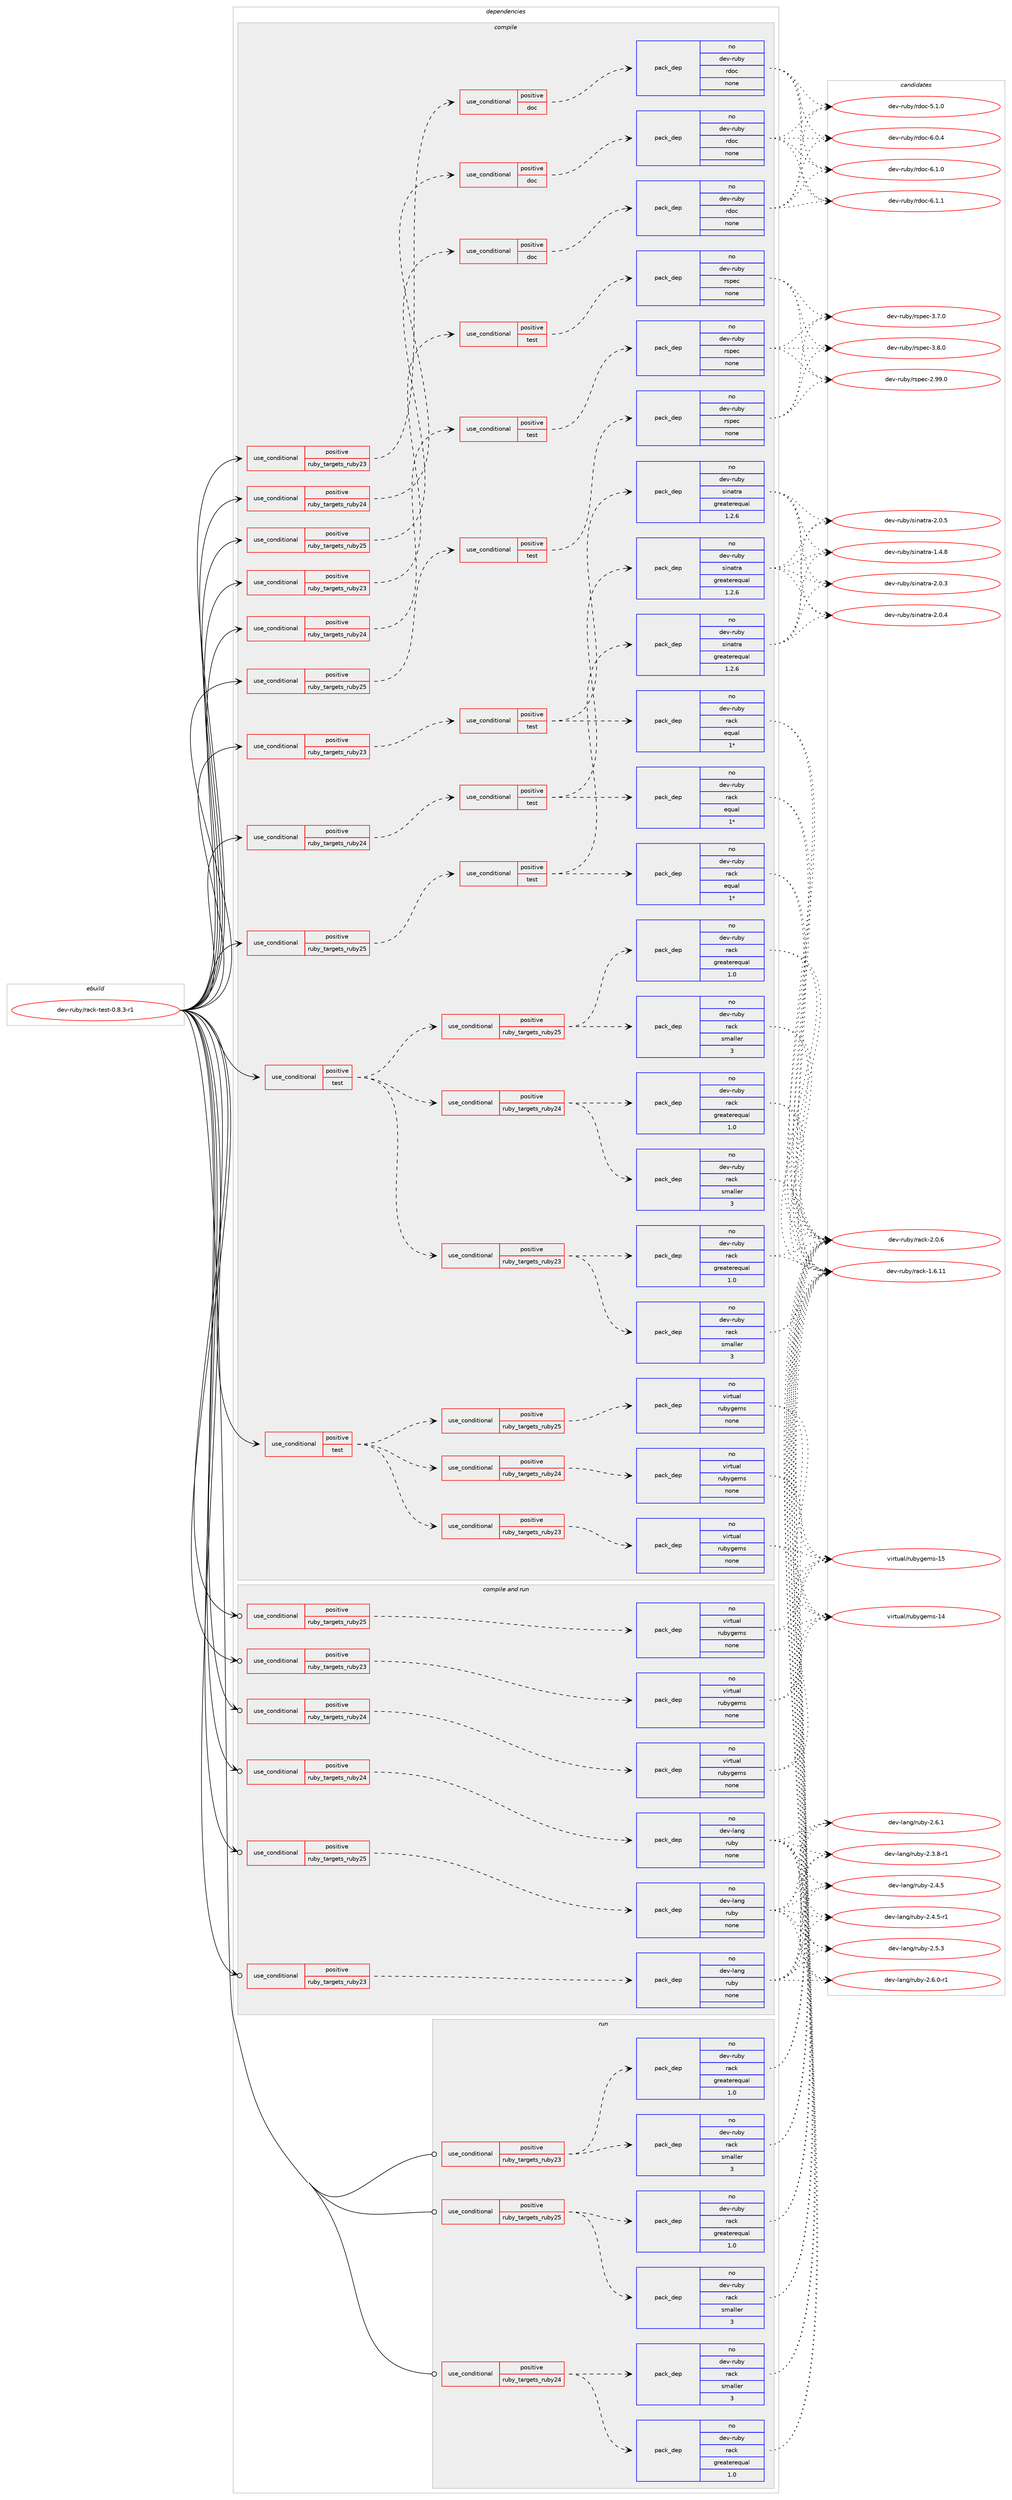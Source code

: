 digraph prolog {

# *************
# Graph options
# *************

newrank=true;
concentrate=true;
compound=true;
graph [rankdir=LR,fontname=Helvetica,fontsize=10,ranksep=1.5];#, ranksep=2.5, nodesep=0.2];
edge  [arrowhead=vee];
node  [fontname=Helvetica,fontsize=10];

# **********
# The ebuild
# **********

subgraph cluster_leftcol {
color=gray;
rank=same;
label=<<i>ebuild</i>>;
id [label="dev-ruby/rack-test-0.8.3-r1", color=red, width=4, href="../dev-ruby/rack-test-0.8.3-r1.svg"];
}

# ****************
# The dependencies
# ****************

subgraph cluster_midcol {
color=gray;
label=<<i>dependencies</i>>;
subgraph cluster_compile {
fillcolor="#eeeeee";
style=filled;
label=<<i>compile</i>>;
subgraph cond410843 {
dependency1514237 [label=<<TABLE BORDER="0" CELLBORDER="1" CELLSPACING="0" CELLPADDING="4"><TR><TD ROWSPAN="3" CELLPADDING="10">use_conditional</TD></TR><TR><TD>positive</TD></TR><TR><TD>ruby_targets_ruby23</TD></TR></TABLE>>, shape=none, color=red];
subgraph cond410844 {
dependency1514238 [label=<<TABLE BORDER="0" CELLBORDER="1" CELLSPACING="0" CELLPADDING="4"><TR><TD ROWSPAN="3" CELLPADDING="10">use_conditional</TD></TR><TR><TD>positive</TD></TR><TR><TD>doc</TD></TR></TABLE>>, shape=none, color=red];
subgraph pack1079888 {
dependency1514239 [label=<<TABLE BORDER="0" CELLBORDER="1" CELLSPACING="0" CELLPADDING="4" WIDTH="220"><TR><TD ROWSPAN="6" CELLPADDING="30">pack_dep</TD></TR><TR><TD WIDTH="110">no</TD></TR><TR><TD>dev-ruby</TD></TR><TR><TD>rdoc</TD></TR><TR><TD>none</TD></TR><TR><TD></TD></TR></TABLE>>, shape=none, color=blue];
}
dependency1514238:e -> dependency1514239:w [weight=20,style="dashed",arrowhead="vee"];
}
dependency1514237:e -> dependency1514238:w [weight=20,style="dashed",arrowhead="vee"];
}
id:e -> dependency1514237:w [weight=20,style="solid",arrowhead="vee"];
subgraph cond410845 {
dependency1514240 [label=<<TABLE BORDER="0" CELLBORDER="1" CELLSPACING="0" CELLPADDING="4"><TR><TD ROWSPAN="3" CELLPADDING="10">use_conditional</TD></TR><TR><TD>positive</TD></TR><TR><TD>ruby_targets_ruby23</TD></TR></TABLE>>, shape=none, color=red];
subgraph cond410846 {
dependency1514241 [label=<<TABLE BORDER="0" CELLBORDER="1" CELLSPACING="0" CELLPADDING="4"><TR><TD ROWSPAN="3" CELLPADDING="10">use_conditional</TD></TR><TR><TD>positive</TD></TR><TR><TD>test</TD></TR></TABLE>>, shape=none, color=red];
subgraph pack1079889 {
dependency1514242 [label=<<TABLE BORDER="0" CELLBORDER="1" CELLSPACING="0" CELLPADDING="4" WIDTH="220"><TR><TD ROWSPAN="6" CELLPADDING="30">pack_dep</TD></TR><TR><TD WIDTH="110">no</TD></TR><TR><TD>dev-ruby</TD></TR><TR><TD>rspec</TD></TR><TR><TD>none</TD></TR><TR><TD></TD></TR></TABLE>>, shape=none, color=blue];
}
dependency1514241:e -> dependency1514242:w [weight=20,style="dashed",arrowhead="vee"];
}
dependency1514240:e -> dependency1514241:w [weight=20,style="dashed",arrowhead="vee"];
}
id:e -> dependency1514240:w [weight=20,style="solid",arrowhead="vee"];
subgraph cond410847 {
dependency1514243 [label=<<TABLE BORDER="0" CELLBORDER="1" CELLSPACING="0" CELLPADDING="4"><TR><TD ROWSPAN="3" CELLPADDING="10">use_conditional</TD></TR><TR><TD>positive</TD></TR><TR><TD>ruby_targets_ruby23</TD></TR></TABLE>>, shape=none, color=red];
subgraph cond410848 {
dependency1514244 [label=<<TABLE BORDER="0" CELLBORDER="1" CELLSPACING="0" CELLPADDING="4"><TR><TD ROWSPAN="3" CELLPADDING="10">use_conditional</TD></TR><TR><TD>positive</TD></TR><TR><TD>test</TD></TR></TABLE>>, shape=none, color=red];
subgraph pack1079890 {
dependency1514245 [label=<<TABLE BORDER="0" CELLBORDER="1" CELLSPACING="0" CELLPADDING="4" WIDTH="220"><TR><TD ROWSPAN="6" CELLPADDING="30">pack_dep</TD></TR><TR><TD WIDTH="110">no</TD></TR><TR><TD>dev-ruby</TD></TR><TR><TD>sinatra</TD></TR><TR><TD>greaterequal</TD></TR><TR><TD>1.2.6</TD></TR></TABLE>>, shape=none, color=blue];
}
dependency1514244:e -> dependency1514245:w [weight=20,style="dashed",arrowhead="vee"];
subgraph pack1079891 {
dependency1514246 [label=<<TABLE BORDER="0" CELLBORDER="1" CELLSPACING="0" CELLPADDING="4" WIDTH="220"><TR><TD ROWSPAN="6" CELLPADDING="30">pack_dep</TD></TR><TR><TD WIDTH="110">no</TD></TR><TR><TD>dev-ruby</TD></TR><TR><TD>rack</TD></TR><TR><TD>equal</TD></TR><TR><TD>1*</TD></TR></TABLE>>, shape=none, color=blue];
}
dependency1514244:e -> dependency1514246:w [weight=20,style="dashed",arrowhead="vee"];
}
dependency1514243:e -> dependency1514244:w [weight=20,style="dashed",arrowhead="vee"];
}
id:e -> dependency1514243:w [weight=20,style="solid",arrowhead="vee"];
subgraph cond410849 {
dependency1514247 [label=<<TABLE BORDER="0" CELLBORDER="1" CELLSPACING="0" CELLPADDING="4"><TR><TD ROWSPAN="3" CELLPADDING="10">use_conditional</TD></TR><TR><TD>positive</TD></TR><TR><TD>ruby_targets_ruby24</TD></TR></TABLE>>, shape=none, color=red];
subgraph cond410850 {
dependency1514248 [label=<<TABLE BORDER="0" CELLBORDER="1" CELLSPACING="0" CELLPADDING="4"><TR><TD ROWSPAN="3" CELLPADDING="10">use_conditional</TD></TR><TR><TD>positive</TD></TR><TR><TD>doc</TD></TR></TABLE>>, shape=none, color=red];
subgraph pack1079892 {
dependency1514249 [label=<<TABLE BORDER="0" CELLBORDER="1" CELLSPACING="0" CELLPADDING="4" WIDTH="220"><TR><TD ROWSPAN="6" CELLPADDING="30">pack_dep</TD></TR><TR><TD WIDTH="110">no</TD></TR><TR><TD>dev-ruby</TD></TR><TR><TD>rdoc</TD></TR><TR><TD>none</TD></TR><TR><TD></TD></TR></TABLE>>, shape=none, color=blue];
}
dependency1514248:e -> dependency1514249:w [weight=20,style="dashed",arrowhead="vee"];
}
dependency1514247:e -> dependency1514248:w [weight=20,style="dashed",arrowhead="vee"];
}
id:e -> dependency1514247:w [weight=20,style="solid",arrowhead="vee"];
subgraph cond410851 {
dependency1514250 [label=<<TABLE BORDER="0" CELLBORDER="1" CELLSPACING="0" CELLPADDING="4"><TR><TD ROWSPAN="3" CELLPADDING="10">use_conditional</TD></TR><TR><TD>positive</TD></TR><TR><TD>ruby_targets_ruby24</TD></TR></TABLE>>, shape=none, color=red];
subgraph cond410852 {
dependency1514251 [label=<<TABLE BORDER="0" CELLBORDER="1" CELLSPACING="0" CELLPADDING="4"><TR><TD ROWSPAN="3" CELLPADDING="10">use_conditional</TD></TR><TR><TD>positive</TD></TR><TR><TD>test</TD></TR></TABLE>>, shape=none, color=red];
subgraph pack1079893 {
dependency1514252 [label=<<TABLE BORDER="0" CELLBORDER="1" CELLSPACING="0" CELLPADDING="4" WIDTH="220"><TR><TD ROWSPAN="6" CELLPADDING="30">pack_dep</TD></TR><TR><TD WIDTH="110">no</TD></TR><TR><TD>dev-ruby</TD></TR><TR><TD>rspec</TD></TR><TR><TD>none</TD></TR><TR><TD></TD></TR></TABLE>>, shape=none, color=blue];
}
dependency1514251:e -> dependency1514252:w [weight=20,style="dashed",arrowhead="vee"];
}
dependency1514250:e -> dependency1514251:w [weight=20,style="dashed",arrowhead="vee"];
}
id:e -> dependency1514250:w [weight=20,style="solid",arrowhead="vee"];
subgraph cond410853 {
dependency1514253 [label=<<TABLE BORDER="0" CELLBORDER="1" CELLSPACING="0" CELLPADDING="4"><TR><TD ROWSPAN="3" CELLPADDING="10">use_conditional</TD></TR><TR><TD>positive</TD></TR><TR><TD>ruby_targets_ruby24</TD></TR></TABLE>>, shape=none, color=red];
subgraph cond410854 {
dependency1514254 [label=<<TABLE BORDER="0" CELLBORDER="1" CELLSPACING="0" CELLPADDING="4"><TR><TD ROWSPAN="3" CELLPADDING="10">use_conditional</TD></TR><TR><TD>positive</TD></TR><TR><TD>test</TD></TR></TABLE>>, shape=none, color=red];
subgraph pack1079894 {
dependency1514255 [label=<<TABLE BORDER="0" CELLBORDER="1" CELLSPACING="0" CELLPADDING="4" WIDTH="220"><TR><TD ROWSPAN="6" CELLPADDING="30">pack_dep</TD></TR><TR><TD WIDTH="110">no</TD></TR><TR><TD>dev-ruby</TD></TR><TR><TD>sinatra</TD></TR><TR><TD>greaterequal</TD></TR><TR><TD>1.2.6</TD></TR></TABLE>>, shape=none, color=blue];
}
dependency1514254:e -> dependency1514255:w [weight=20,style="dashed",arrowhead="vee"];
subgraph pack1079895 {
dependency1514256 [label=<<TABLE BORDER="0" CELLBORDER="1" CELLSPACING="0" CELLPADDING="4" WIDTH="220"><TR><TD ROWSPAN="6" CELLPADDING="30">pack_dep</TD></TR><TR><TD WIDTH="110">no</TD></TR><TR><TD>dev-ruby</TD></TR><TR><TD>rack</TD></TR><TR><TD>equal</TD></TR><TR><TD>1*</TD></TR></TABLE>>, shape=none, color=blue];
}
dependency1514254:e -> dependency1514256:w [weight=20,style="dashed",arrowhead="vee"];
}
dependency1514253:e -> dependency1514254:w [weight=20,style="dashed",arrowhead="vee"];
}
id:e -> dependency1514253:w [weight=20,style="solid",arrowhead="vee"];
subgraph cond410855 {
dependency1514257 [label=<<TABLE BORDER="0" CELLBORDER="1" CELLSPACING="0" CELLPADDING="4"><TR><TD ROWSPAN="3" CELLPADDING="10">use_conditional</TD></TR><TR><TD>positive</TD></TR><TR><TD>ruby_targets_ruby25</TD></TR></TABLE>>, shape=none, color=red];
subgraph cond410856 {
dependency1514258 [label=<<TABLE BORDER="0" CELLBORDER="1" CELLSPACING="0" CELLPADDING="4"><TR><TD ROWSPAN="3" CELLPADDING="10">use_conditional</TD></TR><TR><TD>positive</TD></TR><TR><TD>doc</TD></TR></TABLE>>, shape=none, color=red];
subgraph pack1079896 {
dependency1514259 [label=<<TABLE BORDER="0" CELLBORDER="1" CELLSPACING="0" CELLPADDING="4" WIDTH="220"><TR><TD ROWSPAN="6" CELLPADDING="30">pack_dep</TD></TR><TR><TD WIDTH="110">no</TD></TR><TR><TD>dev-ruby</TD></TR><TR><TD>rdoc</TD></TR><TR><TD>none</TD></TR><TR><TD></TD></TR></TABLE>>, shape=none, color=blue];
}
dependency1514258:e -> dependency1514259:w [weight=20,style="dashed",arrowhead="vee"];
}
dependency1514257:e -> dependency1514258:w [weight=20,style="dashed",arrowhead="vee"];
}
id:e -> dependency1514257:w [weight=20,style="solid",arrowhead="vee"];
subgraph cond410857 {
dependency1514260 [label=<<TABLE BORDER="0" CELLBORDER="1" CELLSPACING="0" CELLPADDING="4"><TR><TD ROWSPAN="3" CELLPADDING="10">use_conditional</TD></TR><TR><TD>positive</TD></TR><TR><TD>ruby_targets_ruby25</TD></TR></TABLE>>, shape=none, color=red];
subgraph cond410858 {
dependency1514261 [label=<<TABLE BORDER="0" CELLBORDER="1" CELLSPACING="0" CELLPADDING="4"><TR><TD ROWSPAN="3" CELLPADDING="10">use_conditional</TD></TR><TR><TD>positive</TD></TR><TR><TD>test</TD></TR></TABLE>>, shape=none, color=red];
subgraph pack1079897 {
dependency1514262 [label=<<TABLE BORDER="0" CELLBORDER="1" CELLSPACING="0" CELLPADDING="4" WIDTH="220"><TR><TD ROWSPAN="6" CELLPADDING="30">pack_dep</TD></TR><TR><TD WIDTH="110">no</TD></TR><TR><TD>dev-ruby</TD></TR><TR><TD>rspec</TD></TR><TR><TD>none</TD></TR><TR><TD></TD></TR></TABLE>>, shape=none, color=blue];
}
dependency1514261:e -> dependency1514262:w [weight=20,style="dashed",arrowhead="vee"];
}
dependency1514260:e -> dependency1514261:w [weight=20,style="dashed",arrowhead="vee"];
}
id:e -> dependency1514260:w [weight=20,style="solid",arrowhead="vee"];
subgraph cond410859 {
dependency1514263 [label=<<TABLE BORDER="0" CELLBORDER="1" CELLSPACING="0" CELLPADDING="4"><TR><TD ROWSPAN="3" CELLPADDING="10">use_conditional</TD></TR><TR><TD>positive</TD></TR><TR><TD>ruby_targets_ruby25</TD></TR></TABLE>>, shape=none, color=red];
subgraph cond410860 {
dependency1514264 [label=<<TABLE BORDER="0" CELLBORDER="1" CELLSPACING="0" CELLPADDING="4"><TR><TD ROWSPAN="3" CELLPADDING="10">use_conditional</TD></TR><TR><TD>positive</TD></TR><TR><TD>test</TD></TR></TABLE>>, shape=none, color=red];
subgraph pack1079898 {
dependency1514265 [label=<<TABLE BORDER="0" CELLBORDER="1" CELLSPACING="0" CELLPADDING="4" WIDTH="220"><TR><TD ROWSPAN="6" CELLPADDING="30">pack_dep</TD></TR><TR><TD WIDTH="110">no</TD></TR><TR><TD>dev-ruby</TD></TR><TR><TD>sinatra</TD></TR><TR><TD>greaterequal</TD></TR><TR><TD>1.2.6</TD></TR></TABLE>>, shape=none, color=blue];
}
dependency1514264:e -> dependency1514265:w [weight=20,style="dashed",arrowhead="vee"];
subgraph pack1079899 {
dependency1514266 [label=<<TABLE BORDER="0" CELLBORDER="1" CELLSPACING="0" CELLPADDING="4" WIDTH="220"><TR><TD ROWSPAN="6" CELLPADDING="30">pack_dep</TD></TR><TR><TD WIDTH="110">no</TD></TR><TR><TD>dev-ruby</TD></TR><TR><TD>rack</TD></TR><TR><TD>equal</TD></TR><TR><TD>1*</TD></TR></TABLE>>, shape=none, color=blue];
}
dependency1514264:e -> dependency1514266:w [weight=20,style="dashed",arrowhead="vee"];
}
dependency1514263:e -> dependency1514264:w [weight=20,style="dashed",arrowhead="vee"];
}
id:e -> dependency1514263:w [weight=20,style="solid",arrowhead="vee"];
subgraph cond410861 {
dependency1514267 [label=<<TABLE BORDER="0" CELLBORDER="1" CELLSPACING="0" CELLPADDING="4"><TR><TD ROWSPAN="3" CELLPADDING="10">use_conditional</TD></TR><TR><TD>positive</TD></TR><TR><TD>test</TD></TR></TABLE>>, shape=none, color=red];
subgraph cond410862 {
dependency1514268 [label=<<TABLE BORDER="0" CELLBORDER="1" CELLSPACING="0" CELLPADDING="4"><TR><TD ROWSPAN="3" CELLPADDING="10">use_conditional</TD></TR><TR><TD>positive</TD></TR><TR><TD>ruby_targets_ruby23</TD></TR></TABLE>>, shape=none, color=red];
subgraph pack1079900 {
dependency1514269 [label=<<TABLE BORDER="0" CELLBORDER="1" CELLSPACING="0" CELLPADDING="4" WIDTH="220"><TR><TD ROWSPAN="6" CELLPADDING="30">pack_dep</TD></TR><TR><TD WIDTH="110">no</TD></TR><TR><TD>dev-ruby</TD></TR><TR><TD>rack</TD></TR><TR><TD>greaterequal</TD></TR><TR><TD>1.0</TD></TR></TABLE>>, shape=none, color=blue];
}
dependency1514268:e -> dependency1514269:w [weight=20,style="dashed",arrowhead="vee"];
subgraph pack1079901 {
dependency1514270 [label=<<TABLE BORDER="0" CELLBORDER="1" CELLSPACING="0" CELLPADDING="4" WIDTH="220"><TR><TD ROWSPAN="6" CELLPADDING="30">pack_dep</TD></TR><TR><TD WIDTH="110">no</TD></TR><TR><TD>dev-ruby</TD></TR><TR><TD>rack</TD></TR><TR><TD>smaller</TD></TR><TR><TD>3</TD></TR></TABLE>>, shape=none, color=blue];
}
dependency1514268:e -> dependency1514270:w [weight=20,style="dashed",arrowhead="vee"];
}
dependency1514267:e -> dependency1514268:w [weight=20,style="dashed",arrowhead="vee"];
subgraph cond410863 {
dependency1514271 [label=<<TABLE BORDER="0" CELLBORDER="1" CELLSPACING="0" CELLPADDING="4"><TR><TD ROWSPAN="3" CELLPADDING="10">use_conditional</TD></TR><TR><TD>positive</TD></TR><TR><TD>ruby_targets_ruby24</TD></TR></TABLE>>, shape=none, color=red];
subgraph pack1079902 {
dependency1514272 [label=<<TABLE BORDER="0" CELLBORDER="1" CELLSPACING="0" CELLPADDING="4" WIDTH="220"><TR><TD ROWSPAN="6" CELLPADDING="30">pack_dep</TD></TR><TR><TD WIDTH="110">no</TD></TR><TR><TD>dev-ruby</TD></TR><TR><TD>rack</TD></TR><TR><TD>greaterequal</TD></TR><TR><TD>1.0</TD></TR></TABLE>>, shape=none, color=blue];
}
dependency1514271:e -> dependency1514272:w [weight=20,style="dashed",arrowhead="vee"];
subgraph pack1079903 {
dependency1514273 [label=<<TABLE BORDER="0" CELLBORDER="1" CELLSPACING="0" CELLPADDING="4" WIDTH="220"><TR><TD ROWSPAN="6" CELLPADDING="30">pack_dep</TD></TR><TR><TD WIDTH="110">no</TD></TR><TR><TD>dev-ruby</TD></TR><TR><TD>rack</TD></TR><TR><TD>smaller</TD></TR><TR><TD>3</TD></TR></TABLE>>, shape=none, color=blue];
}
dependency1514271:e -> dependency1514273:w [weight=20,style="dashed",arrowhead="vee"];
}
dependency1514267:e -> dependency1514271:w [weight=20,style="dashed",arrowhead="vee"];
subgraph cond410864 {
dependency1514274 [label=<<TABLE BORDER="0" CELLBORDER="1" CELLSPACING="0" CELLPADDING="4"><TR><TD ROWSPAN="3" CELLPADDING="10">use_conditional</TD></TR><TR><TD>positive</TD></TR><TR><TD>ruby_targets_ruby25</TD></TR></TABLE>>, shape=none, color=red];
subgraph pack1079904 {
dependency1514275 [label=<<TABLE BORDER="0" CELLBORDER="1" CELLSPACING="0" CELLPADDING="4" WIDTH="220"><TR><TD ROWSPAN="6" CELLPADDING="30">pack_dep</TD></TR><TR><TD WIDTH="110">no</TD></TR><TR><TD>dev-ruby</TD></TR><TR><TD>rack</TD></TR><TR><TD>greaterequal</TD></TR><TR><TD>1.0</TD></TR></TABLE>>, shape=none, color=blue];
}
dependency1514274:e -> dependency1514275:w [weight=20,style="dashed",arrowhead="vee"];
subgraph pack1079905 {
dependency1514276 [label=<<TABLE BORDER="0" CELLBORDER="1" CELLSPACING="0" CELLPADDING="4" WIDTH="220"><TR><TD ROWSPAN="6" CELLPADDING="30">pack_dep</TD></TR><TR><TD WIDTH="110">no</TD></TR><TR><TD>dev-ruby</TD></TR><TR><TD>rack</TD></TR><TR><TD>smaller</TD></TR><TR><TD>3</TD></TR></TABLE>>, shape=none, color=blue];
}
dependency1514274:e -> dependency1514276:w [weight=20,style="dashed",arrowhead="vee"];
}
dependency1514267:e -> dependency1514274:w [weight=20,style="dashed",arrowhead="vee"];
}
id:e -> dependency1514267:w [weight=20,style="solid",arrowhead="vee"];
subgraph cond410865 {
dependency1514277 [label=<<TABLE BORDER="0" CELLBORDER="1" CELLSPACING="0" CELLPADDING="4"><TR><TD ROWSPAN="3" CELLPADDING="10">use_conditional</TD></TR><TR><TD>positive</TD></TR><TR><TD>test</TD></TR></TABLE>>, shape=none, color=red];
subgraph cond410866 {
dependency1514278 [label=<<TABLE BORDER="0" CELLBORDER="1" CELLSPACING="0" CELLPADDING="4"><TR><TD ROWSPAN="3" CELLPADDING="10">use_conditional</TD></TR><TR><TD>positive</TD></TR><TR><TD>ruby_targets_ruby23</TD></TR></TABLE>>, shape=none, color=red];
subgraph pack1079906 {
dependency1514279 [label=<<TABLE BORDER="0" CELLBORDER="1" CELLSPACING="0" CELLPADDING="4" WIDTH="220"><TR><TD ROWSPAN="6" CELLPADDING="30">pack_dep</TD></TR><TR><TD WIDTH="110">no</TD></TR><TR><TD>virtual</TD></TR><TR><TD>rubygems</TD></TR><TR><TD>none</TD></TR><TR><TD></TD></TR></TABLE>>, shape=none, color=blue];
}
dependency1514278:e -> dependency1514279:w [weight=20,style="dashed",arrowhead="vee"];
}
dependency1514277:e -> dependency1514278:w [weight=20,style="dashed",arrowhead="vee"];
subgraph cond410867 {
dependency1514280 [label=<<TABLE BORDER="0" CELLBORDER="1" CELLSPACING="0" CELLPADDING="4"><TR><TD ROWSPAN="3" CELLPADDING="10">use_conditional</TD></TR><TR><TD>positive</TD></TR><TR><TD>ruby_targets_ruby24</TD></TR></TABLE>>, shape=none, color=red];
subgraph pack1079907 {
dependency1514281 [label=<<TABLE BORDER="0" CELLBORDER="1" CELLSPACING="0" CELLPADDING="4" WIDTH="220"><TR><TD ROWSPAN="6" CELLPADDING="30">pack_dep</TD></TR><TR><TD WIDTH="110">no</TD></TR><TR><TD>virtual</TD></TR><TR><TD>rubygems</TD></TR><TR><TD>none</TD></TR><TR><TD></TD></TR></TABLE>>, shape=none, color=blue];
}
dependency1514280:e -> dependency1514281:w [weight=20,style="dashed",arrowhead="vee"];
}
dependency1514277:e -> dependency1514280:w [weight=20,style="dashed",arrowhead="vee"];
subgraph cond410868 {
dependency1514282 [label=<<TABLE BORDER="0" CELLBORDER="1" CELLSPACING="0" CELLPADDING="4"><TR><TD ROWSPAN="3" CELLPADDING="10">use_conditional</TD></TR><TR><TD>positive</TD></TR><TR><TD>ruby_targets_ruby25</TD></TR></TABLE>>, shape=none, color=red];
subgraph pack1079908 {
dependency1514283 [label=<<TABLE BORDER="0" CELLBORDER="1" CELLSPACING="0" CELLPADDING="4" WIDTH="220"><TR><TD ROWSPAN="6" CELLPADDING="30">pack_dep</TD></TR><TR><TD WIDTH="110">no</TD></TR><TR><TD>virtual</TD></TR><TR><TD>rubygems</TD></TR><TR><TD>none</TD></TR><TR><TD></TD></TR></TABLE>>, shape=none, color=blue];
}
dependency1514282:e -> dependency1514283:w [weight=20,style="dashed",arrowhead="vee"];
}
dependency1514277:e -> dependency1514282:w [weight=20,style="dashed",arrowhead="vee"];
}
id:e -> dependency1514277:w [weight=20,style="solid",arrowhead="vee"];
}
subgraph cluster_compileandrun {
fillcolor="#eeeeee";
style=filled;
label=<<i>compile and run</i>>;
subgraph cond410869 {
dependency1514284 [label=<<TABLE BORDER="0" CELLBORDER="1" CELLSPACING="0" CELLPADDING="4"><TR><TD ROWSPAN="3" CELLPADDING="10">use_conditional</TD></TR><TR><TD>positive</TD></TR><TR><TD>ruby_targets_ruby23</TD></TR></TABLE>>, shape=none, color=red];
subgraph pack1079909 {
dependency1514285 [label=<<TABLE BORDER="0" CELLBORDER="1" CELLSPACING="0" CELLPADDING="4" WIDTH="220"><TR><TD ROWSPAN="6" CELLPADDING="30">pack_dep</TD></TR><TR><TD WIDTH="110">no</TD></TR><TR><TD>dev-lang</TD></TR><TR><TD>ruby</TD></TR><TR><TD>none</TD></TR><TR><TD></TD></TR></TABLE>>, shape=none, color=blue];
}
dependency1514284:e -> dependency1514285:w [weight=20,style="dashed",arrowhead="vee"];
}
id:e -> dependency1514284:w [weight=20,style="solid",arrowhead="odotvee"];
subgraph cond410870 {
dependency1514286 [label=<<TABLE BORDER="0" CELLBORDER="1" CELLSPACING="0" CELLPADDING="4"><TR><TD ROWSPAN="3" CELLPADDING="10">use_conditional</TD></TR><TR><TD>positive</TD></TR><TR><TD>ruby_targets_ruby23</TD></TR></TABLE>>, shape=none, color=red];
subgraph pack1079910 {
dependency1514287 [label=<<TABLE BORDER="0" CELLBORDER="1" CELLSPACING="0" CELLPADDING="4" WIDTH="220"><TR><TD ROWSPAN="6" CELLPADDING="30">pack_dep</TD></TR><TR><TD WIDTH="110">no</TD></TR><TR><TD>virtual</TD></TR><TR><TD>rubygems</TD></TR><TR><TD>none</TD></TR><TR><TD></TD></TR></TABLE>>, shape=none, color=blue];
}
dependency1514286:e -> dependency1514287:w [weight=20,style="dashed",arrowhead="vee"];
}
id:e -> dependency1514286:w [weight=20,style="solid",arrowhead="odotvee"];
subgraph cond410871 {
dependency1514288 [label=<<TABLE BORDER="0" CELLBORDER="1" CELLSPACING="0" CELLPADDING="4"><TR><TD ROWSPAN="3" CELLPADDING="10">use_conditional</TD></TR><TR><TD>positive</TD></TR><TR><TD>ruby_targets_ruby24</TD></TR></TABLE>>, shape=none, color=red];
subgraph pack1079911 {
dependency1514289 [label=<<TABLE BORDER="0" CELLBORDER="1" CELLSPACING="0" CELLPADDING="4" WIDTH="220"><TR><TD ROWSPAN="6" CELLPADDING="30">pack_dep</TD></TR><TR><TD WIDTH="110">no</TD></TR><TR><TD>dev-lang</TD></TR><TR><TD>ruby</TD></TR><TR><TD>none</TD></TR><TR><TD></TD></TR></TABLE>>, shape=none, color=blue];
}
dependency1514288:e -> dependency1514289:w [weight=20,style="dashed",arrowhead="vee"];
}
id:e -> dependency1514288:w [weight=20,style="solid",arrowhead="odotvee"];
subgraph cond410872 {
dependency1514290 [label=<<TABLE BORDER="0" CELLBORDER="1" CELLSPACING="0" CELLPADDING="4"><TR><TD ROWSPAN="3" CELLPADDING="10">use_conditional</TD></TR><TR><TD>positive</TD></TR><TR><TD>ruby_targets_ruby24</TD></TR></TABLE>>, shape=none, color=red];
subgraph pack1079912 {
dependency1514291 [label=<<TABLE BORDER="0" CELLBORDER="1" CELLSPACING="0" CELLPADDING="4" WIDTH="220"><TR><TD ROWSPAN="6" CELLPADDING="30">pack_dep</TD></TR><TR><TD WIDTH="110">no</TD></TR><TR><TD>virtual</TD></TR><TR><TD>rubygems</TD></TR><TR><TD>none</TD></TR><TR><TD></TD></TR></TABLE>>, shape=none, color=blue];
}
dependency1514290:e -> dependency1514291:w [weight=20,style="dashed",arrowhead="vee"];
}
id:e -> dependency1514290:w [weight=20,style="solid",arrowhead="odotvee"];
subgraph cond410873 {
dependency1514292 [label=<<TABLE BORDER="0" CELLBORDER="1" CELLSPACING="0" CELLPADDING="4"><TR><TD ROWSPAN="3" CELLPADDING="10">use_conditional</TD></TR><TR><TD>positive</TD></TR><TR><TD>ruby_targets_ruby25</TD></TR></TABLE>>, shape=none, color=red];
subgraph pack1079913 {
dependency1514293 [label=<<TABLE BORDER="0" CELLBORDER="1" CELLSPACING="0" CELLPADDING="4" WIDTH="220"><TR><TD ROWSPAN="6" CELLPADDING="30">pack_dep</TD></TR><TR><TD WIDTH="110">no</TD></TR><TR><TD>dev-lang</TD></TR><TR><TD>ruby</TD></TR><TR><TD>none</TD></TR><TR><TD></TD></TR></TABLE>>, shape=none, color=blue];
}
dependency1514292:e -> dependency1514293:w [weight=20,style="dashed",arrowhead="vee"];
}
id:e -> dependency1514292:w [weight=20,style="solid",arrowhead="odotvee"];
subgraph cond410874 {
dependency1514294 [label=<<TABLE BORDER="0" CELLBORDER="1" CELLSPACING="0" CELLPADDING="4"><TR><TD ROWSPAN="3" CELLPADDING="10">use_conditional</TD></TR><TR><TD>positive</TD></TR><TR><TD>ruby_targets_ruby25</TD></TR></TABLE>>, shape=none, color=red];
subgraph pack1079914 {
dependency1514295 [label=<<TABLE BORDER="0" CELLBORDER="1" CELLSPACING="0" CELLPADDING="4" WIDTH="220"><TR><TD ROWSPAN="6" CELLPADDING="30">pack_dep</TD></TR><TR><TD WIDTH="110">no</TD></TR><TR><TD>virtual</TD></TR><TR><TD>rubygems</TD></TR><TR><TD>none</TD></TR><TR><TD></TD></TR></TABLE>>, shape=none, color=blue];
}
dependency1514294:e -> dependency1514295:w [weight=20,style="dashed",arrowhead="vee"];
}
id:e -> dependency1514294:w [weight=20,style="solid",arrowhead="odotvee"];
}
subgraph cluster_run {
fillcolor="#eeeeee";
style=filled;
label=<<i>run</i>>;
subgraph cond410875 {
dependency1514296 [label=<<TABLE BORDER="0" CELLBORDER="1" CELLSPACING="0" CELLPADDING="4"><TR><TD ROWSPAN="3" CELLPADDING="10">use_conditional</TD></TR><TR><TD>positive</TD></TR><TR><TD>ruby_targets_ruby23</TD></TR></TABLE>>, shape=none, color=red];
subgraph pack1079915 {
dependency1514297 [label=<<TABLE BORDER="0" CELLBORDER="1" CELLSPACING="0" CELLPADDING="4" WIDTH="220"><TR><TD ROWSPAN="6" CELLPADDING="30">pack_dep</TD></TR><TR><TD WIDTH="110">no</TD></TR><TR><TD>dev-ruby</TD></TR><TR><TD>rack</TD></TR><TR><TD>greaterequal</TD></TR><TR><TD>1.0</TD></TR></TABLE>>, shape=none, color=blue];
}
dependency1514296:e -> dependency1514297:w [weight=20,style="dashed",arrowhead="vee"];
subgraph pack1079916 {
dependency1514298 [label=<<TABLE BORDER="0" CELLBORDER="1" CELLSPACING="0" CELLPADDING="4" WIDTH="220"><TR><TD ROWSPAN="6" CELLPADDING="30">pack_dep</TD></TR><TR><TD WIDTH="110">no</TD></TR><TR><TD>dev-ruby</TD></TR><TR><TD>rack</TD></TR><TR><TD>smaller</TD></TR><TR><TD>3</TD></TR></TABLE>>, shape=none, color=blue];
}
dependency1514296:e -> dependency1514298:w [weight=20,style="dashed",arrowhead="vee"];
}
id:e -> dependency1514296:w [weight=20,style="solid",arrowhead="odot"];
subgraph cond410876 {
dependency1514299 [label=<<TABLE BORDER="0" CELLBORDER="1" CELLSPACING="0" CELLPADDING="4"><TR><TD ROWSPAN="3" CELLPADDING="10">use_conditional</TD></TR><TR><TD>positive</TD></TR><TR><TD>ruby_targets_ruby24</TD></TR></TABLE>>, shape=none, color=red];
subgraph pack1079917 {
dependency1514300 [label=<<TABLE BORDER="0" CELLBORDER="1" CELLSPACING="0" CELLPADDING="4" WIDTH="220"><TR><TD ROWSPAN="6" CELLPADDING="30">pack_dep</TD></TR><TR><TD WIDTH="110">no</TD></TR><TR><TD>dev-ruby</TD></TR><TR><TD>rack</TD></TR><TR><TD>greaterequal</TD></TR><TR><TD>1.0</TD></TR></TABLE>>, shape=none, color=blue];
}
dependency1514299:e -> dependency1514300:w [weight=20,style="dashed",arrowhead="vee"];
subgraph pack1079918 {
dependency1514301 [label=<<TABLE BORDER="0" CELLBORDER="1" CELLSPACING="0" CELLPADDING="4" WIDTH="220"><TR><TD ROWSPAN="6" CELLPADDING="30">pack_dep</TD></TR><TR><TD WIDTH="110">no</TD></TR><TR><TD>dev-ruby</TD></TR><TR><TD>rack</TD></TR><TR><TD>smaller</TD></TR><TR><TD>3</TD></TR></TABLE>>, shape=none, color=blue];
}
dependency1514299:e -> dependency1514301:w [weight=20,style="dashed",arrowhead="vee"];
}
id:e -> dependency1514299:w [weight=20,style="solid",arrowhead="odot"];
subgraph cond410877 {
dependency1514302 [label=<<TABLE BORDER="0" CELLBORDER="1" CELLSPACING="0" CELLPADDING="4"><TR><TD ROWSPAN="3" CELLPADDING="10">use_conditional</TD></TR><TR><TD>positive</TD></TR><TR><TD>ruby_targets_ruby25</TD></TR></TABLE>>, shape=none, color=red];
subgraph pack1079919 {
dependency1514303 [label=<<TABLE BORDER="0" CELLBORDER="1" CELLSPACING="0" CELLPADDING="4" WIDTH="220"><TR><TD ROWSPAN="6" CELLPADDING="30">pack_dep</TD></TR><TR><TD WIDTH="110">no</TD></TR><TR><TD>dev-ruby</TD></TR><TR><TD>rack</TD></TR><TR><TD>greaterequal</TD></TR><TR><TD>1.0</TD></TR></TABLE>>, shape=none, color=blue];
}
dependency1514302:e -> dependency1514303:w [weight=20,style="dashed",arrowhead="vee"];
subgraph pack1079920 {
dependency1514304 [label=<<TABLE BORDER="0" CELLBORDER="1" CELLSPACING="0" CELLPADDING="4" WIDTH="220"><TR><TD ROWSPAN="6" CELLPADDING="30">pack_dep</TD></TR><TR><TD WIDTH="110">no</TD></TR><TR><TD>dev-ruby</TD></TR><TR><TD>rack</TD></TR><TR><TD>smaller</TD></TR><TR><TD>3</TD></TR></TABLE>>, shape=none, color=blue];
}
dependency1514302:e -> dependency1514304:w [weight=20,style="dashed",arrowhead="vee"];
}
id:e -> dependency1514302:w [weight=20,style="solid",arrowhead="odot"];
}
}

# **************
# The candidates
# **************

subgraph cluster_choices {
rank=same;
color=gray;
label=<<i>candidates</i>>;

subgraph choice1079888 {
color=black;
nodesep=1;
choice10010111845114117981214711410011199455346494648 [label="dev-ruby/rdoc-5.1.0", color=red, width=4,href="../dev-ruby/rdoc-5.1.0.svg"];
choice10010111845114117981214711410011199455446484652 [label="dev-ruby/rdoc-6.0.4", color=red, width=4,href="../dev-ruby/rdoc-6.0.4.svg"];
choice10010111845114117981214711410011199455446494648 [label="dev-ruby/rdoc-6.1.0", color=red, width=4,href="../dev-ruby/rdoc-6.1.0.svg"];
choice10010111845114117981214711410011199455446494649 [label="dev-ruby/rdoc-6.1.1", color=red, width=4,href="../dev-ruby/rdoc-6.1.1.svg"];
dependency1514239:e -> choice10010111845114117981214711410011199455346494648:w [style=dotted,weight="100"];
dependency1514239:e -> choice10010111845114117981214711410011199455446484652:w [style=dotted,weight="100"];
dependency1514239:e -> choice10010111845114117981214711410011199455446494648:w [style=dotted,weight="100"];
dependency1514239:e -> choice10010111845114117981214711410011199455446494649:w [style=dotted,weight="100"];
}
subgraph choice1079889 {
color=black;
nodesep=1;
choice1001011184511411798121471141151121019945504657574648 [label="dev-ruby/rspec-2.99.0", color=red, width=4,href="../dev-ruby/rspec-2.99.0.svg"];
choice10010111845114117981214711411511210199455146554648 [label="dev-ruby/rspec-3.7.0", color=red, width=4,href="../dev-ruby/rspec-3.7.0.svg"];
choice10010111845114117981214711411511210199455146564648 [label="dev-ruby/rspec-3.8.0", color=red, width=4,href="../dev-ruby/rspec-3.8.0.svg"];
dependency1514242:e -> choice1001011184511411798121471141151121019945504657574648:w [style=dotted,weight="100"];
dependency1514242:e -> choice10010111845114117981214711411511210199455146554648:w [style=dotted,weight="100"];
dependency1514242:e -> choice10010111845114117981214711411511210199455146564648:w [style=dotted,weight="100"];
}
subgraph choice1079890 {
color=black;
nodesep=1;
choice1001011184511411798121471151051109711611497454946524656 [label="dev-ruby/sinatra-1.4.8", color=red, width=4,href="../dev-ruby/sinatra-1.4.8.svg"];
choice1001011184511411798121471151051109711611497455046484651 [label="dev-ruby/sinatra-2.0.3", color=red, width=4,href="../dev-ruby/sinatra-2.0.3.svg"];
choice1001011184511411798121471151051109711611497455046484652 [label="dev-ruby/sinatra-2.0.4", color=red, width=4,href="../dev-ruby/sinatra-2.0.4.svg"];
choice1001011184511411798121471151051109711611497455046484653 [label="dev-ruby/sinatra-2.0.5", color=red, width=4,href="../dev-ruby/sinatra-2.0.5.svg"];
dependency1514245:e -> choice1001011184511411798121471151051109711611497454946524656:w [style=dotted,weight="100"];
dependency1514245:e -> choice1001011184511411798121471151051109711611497455046484651:w [style=dotted,weight="100"];
dependency1514245:e -> choice1001011184511411798121471151051109711611497455046484652:w [style=dotted,weight="100"];
dependency1514245:e -> choice1001011184511411798121471151051109711611497455046484653:w [style=dotted,weight="100"];
}
subgraph choice1079891 {
color=black;
nodesep=1;
choice100101118451141179812147114979910745494654464949 [label="dev-ruby/rack-1.6.11", color=red, width=4,href="../dev-ruby/rack-1.6.11.svg"];
choice1001011184511411798121471149799107455046484654 [label="dev-ruby/rack-2.0.6", color=red, width=4,href="../dev-ruby/rack-2.0.6.svg"];
dependency1514246:e -> choice100101118451141179812147114979910745494654464949:w [style=dotted,weight="100"];
dependency1514246:e -> choice1001011184511411798121471149799107455046484654:w [style=dotted,weight="100"];
}
subgraph choice1079892 {
color=black;
nodesep=1;
choice10010111845114117981214711410011199455346494648 [label="dev-ruby/rdoc-5.1.0", color=red, width=4,href="../dev-ruby/rdoc-5.1.0.svg"];
choice10010111845114117981214711410011199455446484652 [label="dev-ruby/rdoc-6.0.4", color=red, width=4,href="../dev-ruby/rdoc-6.0.4.svg"];
choice10010111845114117981214711410011199455446494648 [label="dev-ruby/rdoc-6.1.0", color=red, width=4,href="../dev-ruby/rdoc-6.1.0.svg"];
choice10010111845114117981214711410011199455446494649 [label="dev-ruby/rdoc-6.1.1", color=red, width=4,href="../dev-ruby/rdoc-6.1.1.svg"];
dependency1514249:e -> choice10010111845114117981214711410011199455346494648:w [style=dotted,weight="100"];
dependency1514249:e -> choice10010111845114117981214711410011199455446484652:w [style=dotted,weight="100"];
dependency1514249:e -> choice10010111845114117981214711410011199455446494648:w [style=dotted,weight="100"];
dependency1514249:e -> choice10010111845114117981214711410011199455446494649:w [style=dotted,weight="100"];
}
subgraph choice1079893 {
color=black;
nodesep=1;
choice1001011184511411798121471141151121019945504657574648 [label="dev-ruby/rspec-2.99.0", color=red, width=4,href="../dev-ruby/rspec-2.99.0.svg"];
choice10010111845114117981214711411511210199455146554648 [label="dev-ruby/rspec-3.7.0", color=red, width=4,href="../dev-ruby/rspec-3.7.0.svg"];
choice10010111845114117981214711411511210199455146564648 [label="dev-ruby/rspec-3.8.0", color=red, width=4,href="../dev-ruby/rspec-3.8.0.svg"];
dependency1514252:e -> choice1001011184511411798121471141151121019945504657574648:w [style=dotted,weight="100"];
dependency1514252:e -> choice10010111845114117981214711411511210199455146554648:w [style=dotted,weight="100"];
dependency1514252:e -> choice10010111845114117981214711411511210199455146564648:w [style=dotted,weight="100"];
}
subgraph choice1079894 {
color=black;
nodesep=1;
choice1001011184511411798121471151051109711611497454946524656 [label="dev-ruby/sinatra-1.4.8", color=red, width=4,href="../dev-ruby/sinatra-1.4.8.svg"];
choice1001011184511411798121471151051109711611497455046484651 [label="dev-ruby/sinatra-2.0.3", color=red, width=4,href="../dev-ruby/sinatra-2.0.3.svg"];
choice1001011184511411798121471151051109711611497455046484652 [label="dev-ruby/sinatra-2.0.4", color=red, width=4,href="../dev-ruby/sinatra-2.0.4.svg"];
choice1001011184511411798121471151051109711611497455046484653 [label="dev-ruby/sinatra-2.0.5", color=red, width=4,href="../dev-ruby/sinatra-2.0.5.svg"];
dependency1514255:e -> choice1001011184511411798121471151051109711611497454946524656:w [style=dotted,weight="100"];
dependency1514255:e -> choice1001011184511411798121471151051109711611497455046484651:w [style=dotted,weight="100"];
dependency1514255:e -> choice1001011184511411798121471151051109711611497455046484652:w [style=dotted,weight="100"];
dependency1514255:e -> choice1001011184511411798121471151051109711611497455046484653:w [style=dotted,weight="100"];
}
subgraph choice1079895 {
color=black;
nodesep=1;
choice100101118451141179812147114979910745494654464949 [label="dev-ruby/rack-1.6.11", color=red, width=4,href="../dev-ruby/rack-1.6.11.svg"];
choice1001011184511411798121471149799107455046484654 [label="dev-ruby/rack-2.0.6", color=red, width=4,href="../dev-ruby/rack-2.0.6.svg"];
dependency1514256:e -> choice100101118451141179812147114979910745494654464949:w [style=dotted,weight="100"];
dependency1514256:e -> choice1001011184511411798121471149799107455046484654:w [style=dotted,weight="100"];
}
subgraph choice1079896 {
color=black;
nodesep=1;
choice10010111845114117981214711410011199455346494648 [label="dev-ruby/rdoc-5.1.0", color=red, width=4,href="../dev-ruby/rdoc-5.1.0.svg"];
choice10010111845114117981214711410011199455446484652 [label="dev-ruby/rdoc-6.0.4", color=red, width=4,href="../dev-ruby/rdoc-6.0.4.svg"];
choice10010111845114117981214711410011199455446494648 [label="dev-ruby/rdoc-6.1.0", color=red, width=4,href="../dev-ruby/rdoc-6.1.0.svg"];
choice10010111845114117981214711410011199455446494649 [label="dev-ruby/rdoc-6.1.1", color=red, width=4,href="../dev-ruby/rdoc-6.1.1.svg"];
dependency1514259:e -> choice10010111845114117981214711410011199455346494648:w [style=dotted,weight="100"];
dependency1514259:e -> choice10010111845114117981214711410011199455446484652:w [style=dotted,weight="100"];
dependency1514259:e -> choice10010111845114117981214711410011199455446494648:w [style=dotted,weight="100"];
dependency1514259:e -> choice10010111845114117981214711410011199455446494649:w [style=dotted,weight="100"];
}
subgraph choice1079897 {
color=black;
nodesep=1;
choice1001011184511411798121471141151121019945504657574648 [label="dev-ruby/rspec-2.99.0", color=red, width=4,href="../dev-ruby/rspec-2.99.0.svg"];
choice10010111845114117981214711411511210199455146554648 [label="dev-ruby/rspec-3.7.0", color=red, width=4,href="../dev-ruby/rspec-3.7.0.svg"];
choice10010111845114117981214711411511210199455146564648 [label="dev-ruby/rspec-3.8.0", color=red, width=4,href="../dev-ruby/rspec-3.8.0.svg"];
dependency1514262:e -> choice1001011184511411798121471141151121019945504657574648:w [style=dotted,weight="100"];
dependency1514262:e -> choice10010111845114117981214711411511210199455146554648:w [style=dotted,weight="100"];
dependency1514262:e -> choice10010111845114117981214711411511210199455146564648:w [style=dotted,weight="100"];
}
subgraph choice1079898 {
color=black;
nodesep=1;
choice1001011184511411798121471151051109711611497454946524656 [label="dev-ruby/sinatra-1.4.8", color=red, width=4,href="../dev-ruby/sinatra-1.4.8.svg"];
choice1001011184511411798121471151051109711611497455046484651 [label="dev-ruby/sinatra-2.0.3", color=red, width=4,href="../dev-ruby/sinatra-2.0.3.svg"];
choice1001011184511411798121471151051109711611497455046484652 [label="dev-ruby/sinatra-2.0.4", color=red, width=4,href="../dev-ruby/sinatra-2.0.4.svg"];
choice1001011184511411798121471151051109711611497455046484653 [label="dev-ruby/sinatra-2.0.5", color=red, width=4,href="../dev-ruby/sinatra-2.0.5.svg"];
dependency1514265:e -> choice1001011184511411798121471151051109711611497454946524656:w [style=dotted,weight="100"];
dependency1514265:e -> choice1001011184511411798121471151051109711611497455046484651:w [style=dotted,weight="100"];
dependency1514265:e -> choice1001011184511411798121471151051109711611497455046484652:w [style=dotted,weight="100"];
dependency1514265:e -> choice1001011184511411798121471151051109711611497455046484653:w [style=dotted,weight="100"];
}
subgraph choice1079899 {
color=black;
nodesep=1;
choice100101118451141179812147114979910745494654464949 [label="dev-ruby/rack-1.6.11", color=red, width=4,href="../dev-ruby/rack-1.6.11.svg"];
choice1001011184511411798121471149799107455046484654 [label="dev-ruby/rack-2.0.6", color=red, width=4,href="../dev-ruby/rack-2.0.6.svg"];
dependency1514266:e -> choice100101118451141179812147114979910745494654464949:w [style=dotted,weight="100"];
dependency1514266:e -> choice1001011184511411798121471149799107455046484654:w [style=dotted,weight="100"];
}
subgraph choice1079900 {
color=black;
nodesep=1;
choice100101118451141179812147114979910745494654464949 [label="dev-ruby/rack-1.6.11", color=red, width=4,href="../dev-ruby/rack-1.6.11.svg"];
choice1001011184511411798121471149799107455046484654 [label="dev-ruby/rack-2.0.6", color=red, width=4,href="../dev-ruby/rack-2.0.6.svg"];
dependency1514269:e -> choice100101118451141179812147114979910745494654464949:w [style=dotted,weight="100"];
dependency1514269:e -> choice1001011184511411798121471149799107455046484654:w [style=dotted,weight="100"];
}
subgraph choice1079901 {
color=black;
nodesep=1;
choice100101118451141179812147114979910745494654464949 [label="dev-ruby/rack-1.6.11", color=red, width=4,href="../dev-ruby/rack-1.6.11.svg"];
choice1001011184511411798121471149799107455046484654 [label="dev-ruby/rack-2.0.6", color=red, width=4,href="../dev-ruby/rack-2.0.6.svg"];
dependency1514270:e -> choice100101118451141179812147114979910745494654464949:w [style=dotted,weight="100"];
dependency1514270:e -> choice1001011184511411798121471149799107455046484654:w [style=dotted,weight="100"];
}
subgraph choice1079902 {
color=black;
nodesep=1;
choice100101118451141179812147114979910745494654464949 [label="dev-ruby/rack-1.6.11", color=red, width=4,href="../dev-ruby/rack-1.6.11.svg"];
choice1001011184511411798121471149799107455046484654 [label="dev-ruby/rack-2.0.6", color=red, width=4,href="../dev-ruby/rack-2.0.6.svg"];
dependency1514272:e -> choice100101118451141179812147114979910745494654464949:w [style=dotted,weight="100"];
dependency1514272:e -> choice1001011184511411798121471149799107455046484654:w [style=dotted,weight="100"];
}
subgraph choice1079903 {
color=black;
nodesep=1;
choice100101118451141179812147114979910745494654464949 [label="dev-ruby/rack-1.6.11", color=red, width=4,href="../dev-ruby/rack-1.6.11.svg"];
choice1001011184511411798121471149799107455046484654 [label="dev-ruby/rack-2.0.6", color=red, width=4,href="../dev-ruby/rack-2.0.6.svg"];
dependency1514273:e -> choice100101118451141179812147114979910745494654464949:w [style=dotted,weight="100"];
dependency1514273:e -> choice1001011184511411798121471149799107455046484654:w [style=dotted,weight="100"];
}
subgraph choice1079904 {
color=black;
nodesep=1;
choice100101118451141179812147114979910745494654464949 [label="dev-ruby/rack-1.6.11", color=red, width=4,href="../dev-ruby/rack-1.6.11.svg"];
choice1001011184511411798121471149799107455046484654 [label="dev-ruby/rack-2.0.6", color=red, width=4,href="../dev-ruby/rack-2.0.6.svg"];
dependency1514275:e -> choice100101118451141179812147114979910745494654464949:w [style=dotted,weight="100"];
dependency1514275:e -> choice1001011184511411798121471149799107455046484654:w [style=dotted,weight="100"];
}
subgraph choice1079905 {
color=black;
nodesep=1;
choice100101118451141179812147114979910745494654464949 [label="dev-ruby/rack-1.6.11", color=red, width=4,href="../dev-ruby/rack-1.6.11.svg"];
choice1001011184511411798121471149799107455046484654 [label="dev-ruby/rack-2.0.6", color=red, width=4,href="../dev-ruby/rack-2.0.6.svg"];
dependency1514276:e -> choice100101118451141179812147114979910745494654464949:w [style=dotted,weight="100"];
dependency1514276:e -> choice1001011184511411798121471149799107455046484654:w [style=dotted,weight="100"];
}
subgraph choice1079906 {
color=black;
nodesep=1;
choice118105114116117971084711411798121103101109115454952 [label="virtual/rubygems-14", color=red, width=4,href="../virtual/rubygems-14.svg"];
choice118105114116117971084711411798121103101109115454953 [label="virtual/rubygems-15", color=red, width=4,href="../virtual/rubygems-15.svg"];
dependency1514279:e -> choice118105114116117971084711411798121103101109115454952:w [style=dotted,weight="100"];
dependency1514279:e -> choice118105114116117971084711411798121103101109115454953:w [style=dotted,weight="100"];
}
subgraph choice1079907 {
color=black;
nodesep=1;
choice118105114116117971084711411798121103101109115454952 [label="virtual/rubygems-14", color=red, width=4,href="../virtual/rubygems-14.svg"];
choice118105114116117971084711411798121103101109115454953 [label="virtual/rubygems-15", color=red, width=4,href="../virtual/rubygems-15.svg"];
dependency1514281:e -> choice118105114116117971084711411798121103101109115454952:w [style=dotted,weight="100"];
dependency1514281:e -> choice118105114116117971084711411798121103101109115454953:w [style=dotted,weight="100"];
}
subgraph choice1079908 {
color=black;
nodesep=1;
choice118105114116117971084711411798121103101109115454952 [label="virtual/rubygems-14", color=red, width=4,href="../virtual/rubygems-14.svg"];
choice118105114116117971084711411798121103101109115454953 [label="virtual/rubygems-15", color=red, width=4,href="../virtual/rubygems-15.svg"];
dependency1514283:e -> choice118105114116117971084711411798121103101109115454952:w [style=dotted,weight="100"];
dependency1514283:e -> choice118105114116117971084711411798121103101109115454953:w [style=dotted,weight="100"];
}
subgraph choice1079909 {
color=black;
nodesep=1;
choice100101118451089711010347114117981214550465146564511449 [label="dev-lang/ruby-2.3.8-r1", color=red, width=4,href="../dev-lang/ruby-2.3.8-r1.svg"];
choice10010111845108971101034711411798121455046524653 [label="dev-lang/ruby-2.4.5", color=red, width=4,href="../dev-lang/ruby-2.4.5.svg"];
choice100101118451089711010347114117981214550465246534511449 [label="dev-lang/ruby-2.4.5-r1", color=red, width=4,href="../dev-lang/ruby-2.4.5-r1.svg"];
choice10010111845108971101034711411798121455046534651 [label="dev-lang/ruby-2.5.3", color=red, width=4,href="../dev-lang/ruby-2.5.3.svg"];
choice100101118451089711010347114117981214550465446484511449 [label="dev-lang/ruby-2.6.0-r1", color=red, width=4,href="../dev-lang/ruby-2.6.0-r1.svg"];
choice10010111845108971101034711411798121455046544649 [label="dev-lang/ruby-2.6.1", color=red, width=4,href="../dev-lang/ruby-2.6.1.svg"];
dependency1514285:e -> choice100101118451089711010347114117981214550465146564511449:w [style=dotted,weight="100"];
dependency1514285:e -> choice10010111845108971101034711411798121455046524653:w [style=dotted,weight="100"];
dependency1514285:e -> choice100101118451089711010347114117981214550465246534511449:w [style=dotted,weight="100"];
dependency1514285:e -> choice10010111845108971101034711411798121455046534651:w [style=dotted,weight="100"];
dependency1514285:e -> choice100101118451089711010347114117981214550465446484511449:w [style=dotted,weight="100"];
dependency1514285:e -> choice10010111845108971101034711411798121455046544649:w [style=dotted,weight="100"];
}
subgraph choice1079910 {
color=black;
nodesep=1;
choice118105114116117971084711411798121103101109115454952 [label="virtual/rubygems-14", color=red, width=4,href="../virtual/rubygems-14.svg"];
choice118105114116117971084711411798121103101109115454953 [label="virtual/rubygems-15", color=red, width=4,href="../virtual/rubygems-15.svg"];
dependency1514287:e -> choice118105114116117971084711411798121103101109115454952:w [style=dotted,weight="100"];
dependency1514287:e -> choice118105114116117971084711411798121103101109115454953:w [style=dotted,weight="100"];
}
subgraph choice1079911 {
color=black;
nodesep=1;
choice100101118451089711010347114117981214550465146564511449 [label="dev-lang/ruby-2.3.8-r1", color=red, width=4,href="../dev-lang/ruby-2.3.8-r1.svg"];
choice10010111845108971101034711411798121455046524653 [label="dev-lang/ruby-2.4.5", color=red, width=4,href="../dev-lang/ruby-2.4.5.svg"];
choice100101118451089711010347114117981214550465246534511449 [label="dev-lang/ruby-2.4.5-r1", color=red, width=4,href="../dev-lang/ruby-2.4.5-r1.svg"];
choice10010111845108971101034711411798121455046534651 [label="dev-lang/ruby-2.5.3", color=red, width=4,href="../dev-lang/ruby-2.5.3.svg"];
choice100101118451089711010347114117981214550465446484511449 [label="dev-lang/ruby-2.6.0-r1", color=red, width=4,href="../dev-lang/ruby-2.6.0-r1.svg"];
choice10010111845108971101034711411798121455046544649 [label="dev-lang/ruby-2.6.1", color=red, width=4,href="../dev-lang/ruby-2.6.1.svg"];
dependency1514289:e -> choice100101118451089711010347114117981214550465146564511449:w [style=dotted,weight="100"];
dependency1514289:e -> choice10010111845108971101034711411798121455046524653:w [style=dotted,weight="100"];
dependency1514289:e -> choice100101118451089711010347114117981214550465246534511449:w [style=dotted,weight="100"];
dependency1514289:e -> choice10010111845108971101034711411798121455046534651:w [style=dotted,weight="100"];
dependency1514289:e -> choice100101118451089711010347114117981214550465446484511449:w [style=dotted,weight="100"];
dependency1514289:e -> choice10010111845108971101034711411798121455046544649:w [style=dotted,weight="100"];
}
subgraph choice1079912 {
color=black;
nodesep=1;
choice118105114116117971084711411798121103101109115454952 [label="virtual/rubygems-14", color=red, width=4,href="../virtual/rubygems-14.svg"];
choice118105114116117971084711411798121103101109115454953 [label="virtual/rubygems-15", color=red, width=4,href="../virtual/rubygems-15.svg"];
dependency1514291:e -> choice118105114116117971084711411798121103101109115454952:w [style=dotted,weight="100"];
dependency1514291:e -> choice118105114116117971084711411798121103101109115454953:w [style=dotted,weight="100"];
}
subgraph choice1079913 {
color=black;
nodesep=1;
choice100101118451089711010347114117981214550465146564511449 [label="dev-lang/ruby-2.3.8-r1", color=red, width=4,href="../dev-lang/ruby-2.3.8-r1.svg"];
choice10010111845108971101034711411798121455046524653 [label="dev-lang/ruby-2.4.5", color=red, width=4,href="../dev-lang/ruby-2.4.5.svg"];
choice100101118451089711010347114117981214550465246534511449 [label="dev-lang/ruby-2.4.5-r1", color=red, width=4,href="../dev-lang/ruby-2.4.5-r1.svg"];
choice10010111845108971101034711411798121455046534651 [label="dev-lang/ruby-2.5.3", color=red, width=4,href="../dev-lang/ruby-2.5.3.svg"];
choice100101118451089711010347114117981214550465446484511449 [label="dev-lang/ruby-2.6.0-r1", color=red, width=4,href="../dev-lang/ruby-2.6.0-r1.svg"];
choice10010111845108971101034711411798121455046544649 [label="dev-lang/ruby-2.6.1", color=red, width=4,href="../dev-lang/ruby-2.6.1.svg"];
dependency1514293:e -> choice100101118451089711010347114117981214550465146564511449:w [style=dotted,weight="100"];
dependency1514293:e -> choice10010111845108971101034711411798121455046524653:w [style=dotted,weight="100"];
dependency1514293:e -> choice100101118451089711010347114117981214550465246534511449:w [style=dotted,weight="100"];
dependency1514293:e -> choice10010111845108971101034711411798121455046534651:w [style=dotted,weight="100"];
dependency1514293:e -> choice100101118451089711010347114117981214550465446484511449:w [style=dotted,weight="100"];
dependency1514293:e -> choice10010111845108971101034711411798121455046544649:w [style=dotted,weight="100"];
}
subgraph choice1079914 {
color=black;
nodesep=1;
choice118105114116117971084711411798121103101109115454952 [label="virtual/rubygems-14", color=red, width=4,href="../virtual/rubygems-14.svg"];
choice118105114116117971084711411798121103101109115454953 [label="virtual/rubygems-15", color=red, width=4,href="../virtual/rubygems-15.svg"];
dependency1514295:e -> choice118105114116117971084711411798121103101109115454952:w [style=dotted,weight="100"];
dependency1514295:e -> choice118105114116117971084711411798121103101109115454953:w [style=dotted,weight="100"];
}
subgraph choice1079915 {
color=black;
nodesep=1;
choice100101118451141179812147114979910745494654464949 [label="dev-ruby/rack-1.6.11", color=red, width=4,href="../dev-ruby/rack-1.6.11.svg"];
choice1001011184511411798121471149799107455046484654 [label="dev-ruby/rack-2.0.6", color=red, width=4,href="../dev-ruby/rack-2.0.6.svg"];
dependency1514297:e -> choice100101118451141179812147114979910745494654464949:w [style=dotted,weight="100"];
dependency1514297:e -> choice1001011184511411798121471149799107455046484654:w [style=dotted,weight="100"];
}
subgraph choice1079916 {
color=black;
nodesep=1;
choice100101118451141179812147114979910745494654464949 [label="dev-ruby/rack-1.6.11", color=red, width=4,href="../dev-ruby/rack-1.6.11.svg"];
choice1001011184511411798121471149799107455046484654 [label="dev-ruby/rack-2.0.6", color=red, width=4,href="../dev-ruby/rack-2.0.6.svg"];
dependency1514298:e -> choice100101118451141179812147114979910745494654464949:w [style=dotted,weight="100"];
dependency1514298:e -> choice1001011184511411798121471149799107455046484654:w [style=dotted,weight="100"];
}
subgraph choice1079917 {
color=black;
nodesep=1;
choice100101118451141179812147114979910745494654464949 [label="dev-ruby/rack-1.6.11", color=red, width=4,href="../dev-ruby/rack-1.6.11.svg"];
choice1001011184511411798121471149799107455046484654 [label="dev-ruby/rack-2.0.6", color=red, width=4,href="../dev-ruby/rack-2.0.6.svg"];
dependency1514300:e -> choice100101118451141179812147114979910745494654464949:w [style=dotted,weight="100"];
dependency1514300:e -> choice1001011184511411798121471149799107455046484654:w [style=dotted,weight="100"];
}
subgraph choice1079918 {
color=black;
nodesep=1;
choice100101118451141179812147114979910745494654464949 [label="dev-ruby/rack-1.6.11", color=red, width=4,href="../dev-ruby/rack-1.6.11.svg"];
choice1001011184511411798121471149799107455046484654 [label="dev-ruby/rack-2.0.6", color=red, width=4,href="../dev-ruby/rack-2.0.6.svg"];
dependency1514301:e -> choice100101118451141179812147114979910745494654464949:w [style=dotted,weight="100"];
dependency1514301:e -> choice1001011184511411798121471149799107455046484654:w [style=dotted,weight="100"];
}
subgraph choice1079919 {
color=black;
nodesep=1;
choice100101118451141179812147114979910745494654464949 [label="dev-ruby/rack-1.6.11", color=red, width=4,href="../dev-ruby/rack-1.6.11.svg"];
choice1001011184511411798121471149799107455046484654 [label="dev-ruby/rack-2.0.6", color=red, width=4,href="../dev-ruby/rack-2.0.6.svg"];
dependency1514303:e -> choice100101118451141179812147114979910745494654464949:w [style=dotted,weight="100"];
dependency1514303:e -> choice1001011184511411798121471149799107455046484654:w [style=dotted,weight="100"];
}
subgraph choice1079920 {
color=black;
nodesep=1;
choice100101118451141179812147114979910745494654464949 [label="dev-ruby/rack-1.6.11", color=red, width=4,href="../dev-ruby/rack-1.6.11.svg"];
choice1001011184511411798121471149799107455046484654 [label="dev-ruby/rack-2.0.6", color=red, width=4,href="../dev-ruby/rack-2.0.6.svg"];
dependency1514304:e -> choice100101118451141179812147114979910745494654464949:w [style=dotted,weight="100"];
dependency1514304:e -> choice1001011184511411798121471149799107455046484654:w [style=dotted,weight="100"];
}
}

}
